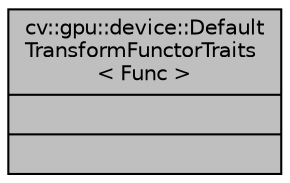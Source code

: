 digraph "cv::gpu::device::DefaultTransformFunctorTraits&lt; Func &gt;"
{
 // LATEX_PDF_SIZE
  edge [fontname="Helvetica",fontsize="10",labelfontname="Helvetica",labelfontsize="10"];
  node [fontname="Helvetica",fontsize="10",shape=record];
  Node1 [label="{cv::gpu::device::Default\lTransformFunctorTraits\l\< Func \>\n||}",height=0.2,width=0.4,color="black", fillcolor="grey75", style="filled", fontcolor="black",tooltip=" "];
}
